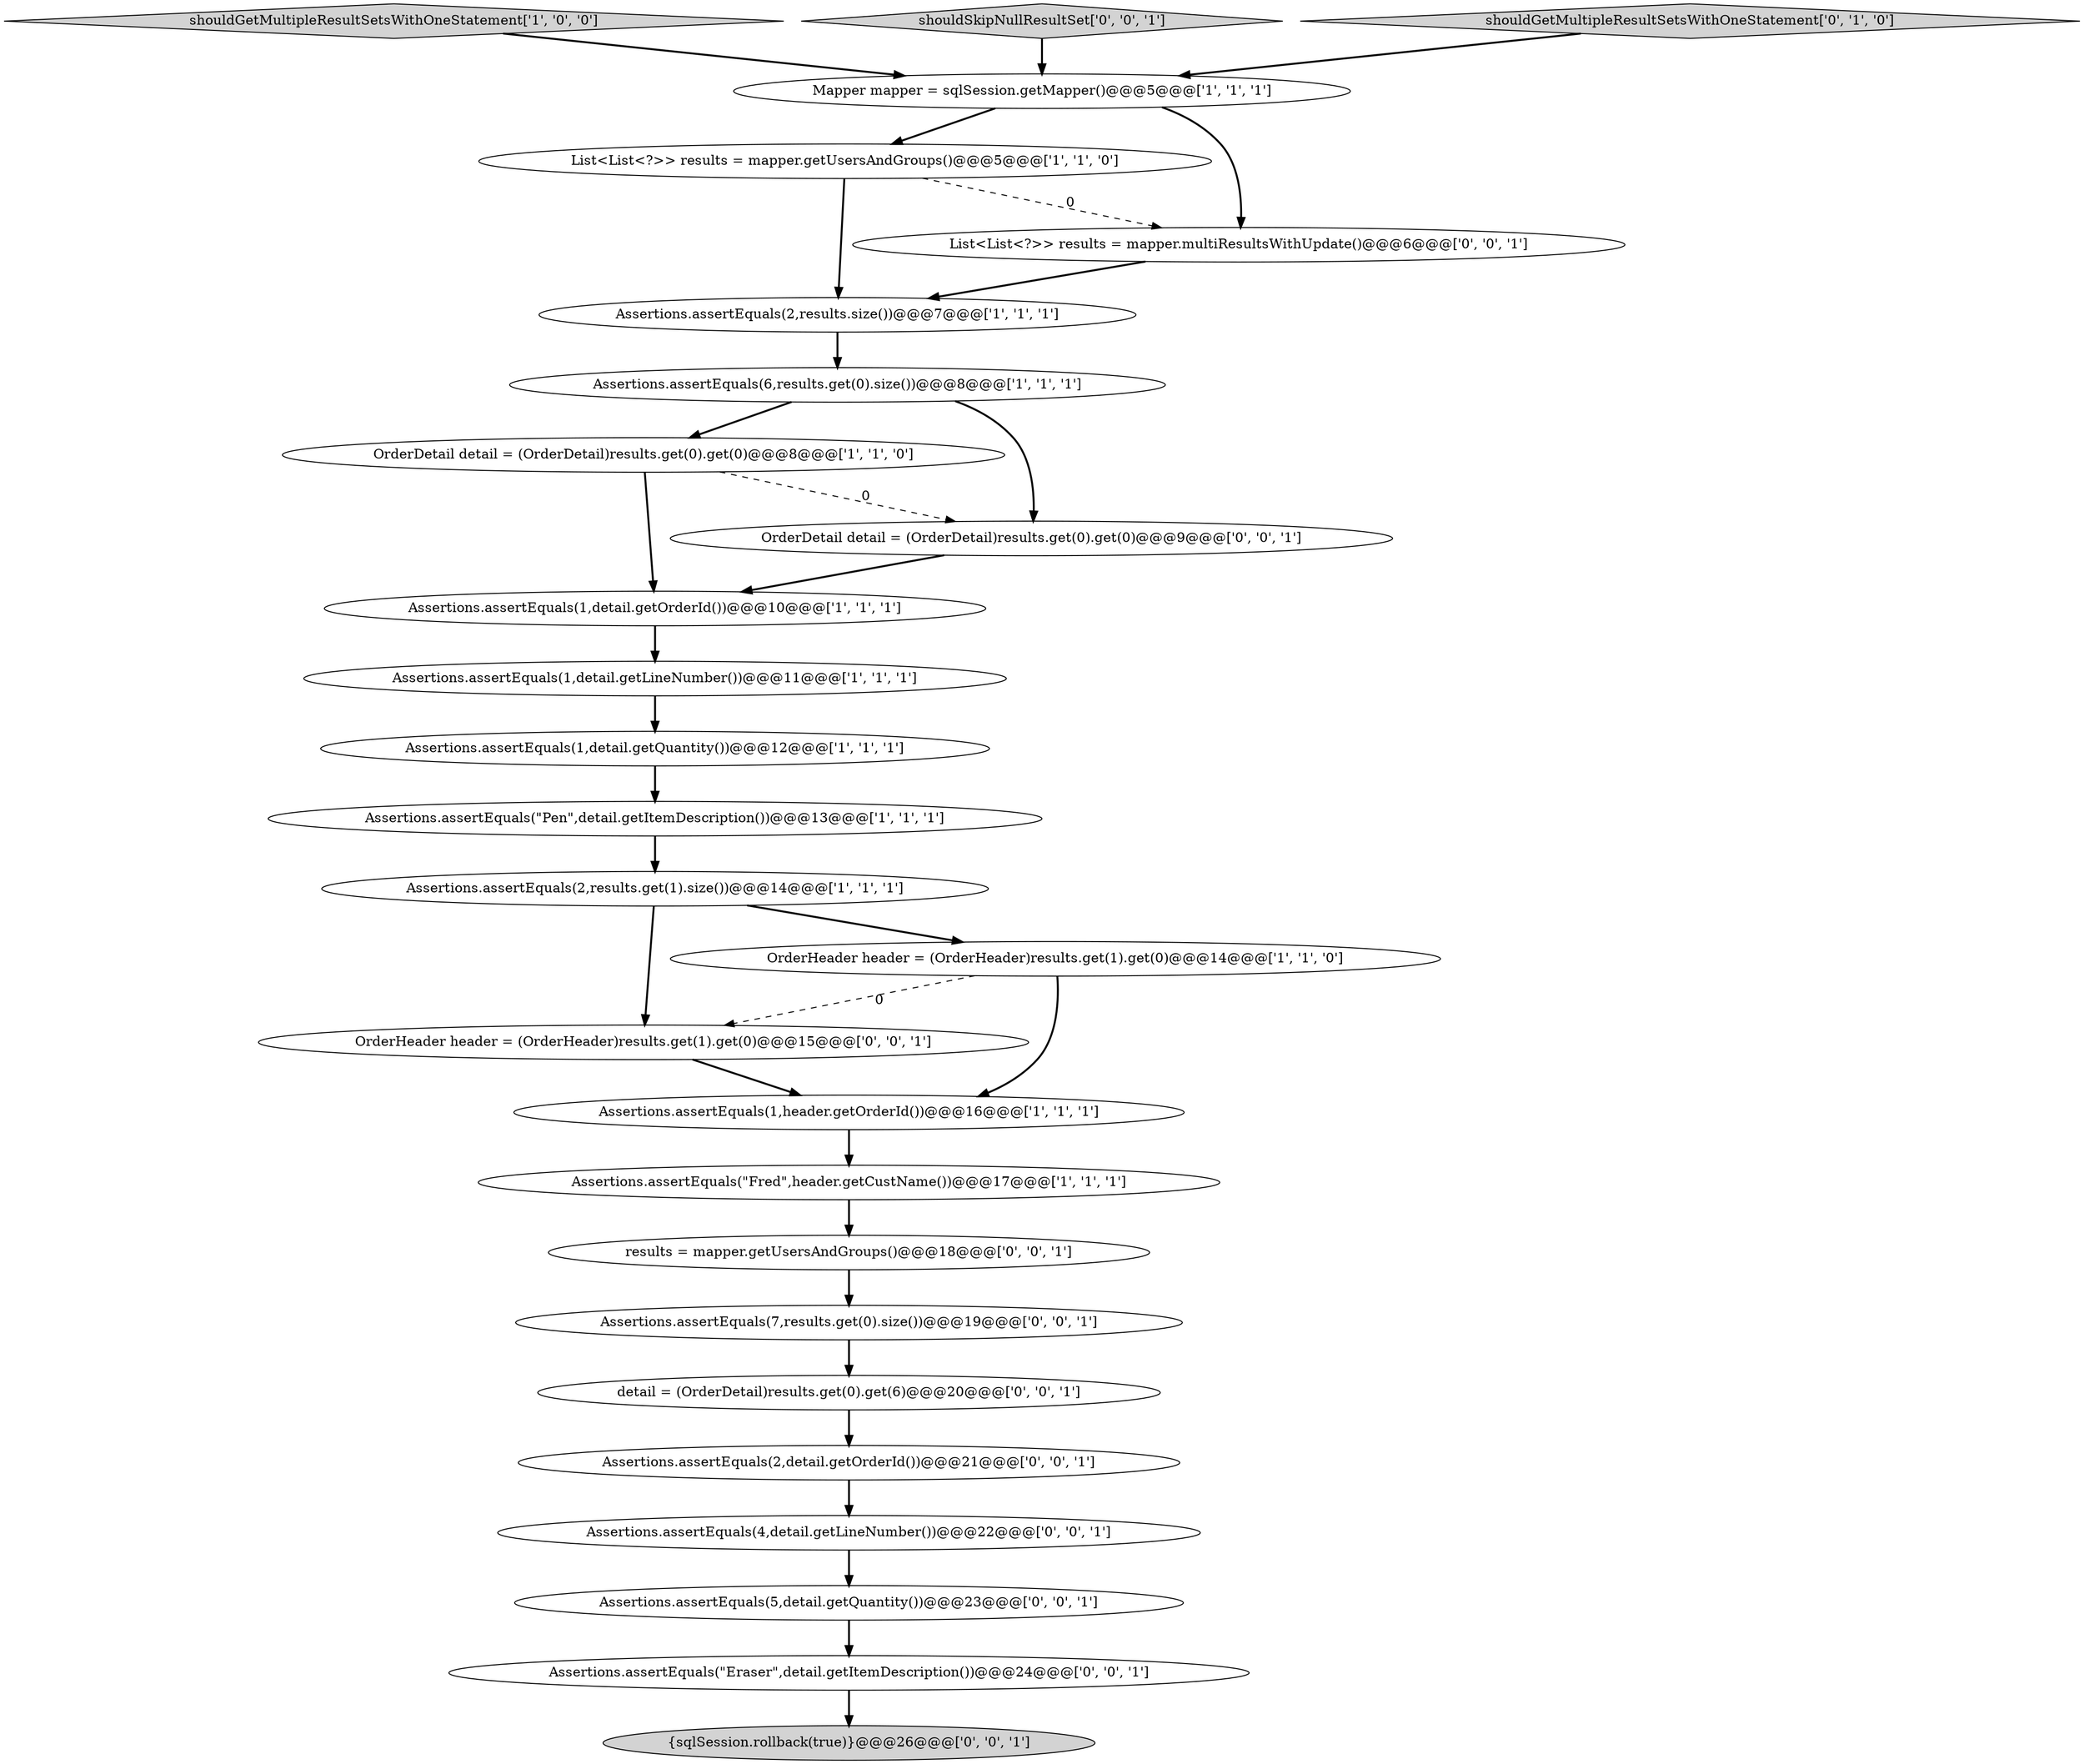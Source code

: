 digraph {
13 [style = filled, label = "Mapper mapper = sqlSession.getMapper()@@@5@@@['1', '1', '1']", fillcolor = white, shape = ellipse image = "AAA0AAABBB1BBB"];
21 [style = filled, label = "detail = (OrderDetail)results.get(0).get(6)@@@20@@@['0', '0', '1']", fillcolor = white, shape = ellipse image = "AAA0AAABBB3BBB"];
15 [style = filled, label = "Assertions.assertEquals(7,results.get(0).size())@@@19@@@['0', '0', '1']", fillcolor = white, shape = ellipse image = "AAA0AAABBB3BBB"];
12 [style = filled, label = "shouldGetMultipleResultSetsWithOneStatement['1', '0', '0']", fillcolor = lightgray, shape = diamond image = "AAA0AAABBB1BBB"];
19 [style = filled, label = "Assertions.assertEquals(\"Eraser\",detail.getItemDescription())@@@24@@@['0', '0', '1']", fillcolor = white, shape = ellipse image = "AAA0AAABBB3BBB"];
17 [style = filled, label = "OrderHeader header = (OrderHeader)results.get(1).get(0)@@@15@@@['0', '0', '1']", fillcolor = white, shape = ellipse image = "AAA0AAABBB3BBB"];
26 [style = filled, label = "Assertions.assertEquals(5,detail.getQuantity())@@@23@@@['0', '0', '1']", fillcolor = white, shape = ellipse image = "AAA0AAABBB3BBB"];
16 [style = filled, label = "shouldSkipNullResultSet['0', '0', '1']", fillcolor = lightgray, shape = diamond image = "AAA0AAABBB3BBB"];
5 [style = filled, label = "Assertions.assertEquals(1,detail.getQuantity())@@@12@@@['1', '1', '1']", fillcolor = white, shape = ellipse image = "AAA0AAABBB1BBB"];
3 [style = filled, label = "Assertions.assertEquals(2,results.get(1).size())@@@14@@@['1', '1', '1']", fillcolor = white, shape = ellipse image = "AAA0AAABBB1BBB"];
11 [style = filled, label = "OrderDetail detail = (OrderDetail)results.get(0).get(0)@@@8@@@['1', '1', '0']", fillcolor = white, shape = ellipse image = "AAA0AAABBB1BBB"];
20 [style = filled, label = "Assertions.assertEquals(4,detail.getLineNumber())@@@22@@@['0', '0', '1']", fillcolor = white, shape = ellipse image = "AAA0AAABBB3BBB"];
0 [style = filled, label = "Assertions.assertEquals(\"Fred\",header.getCustName())@@@17@@@['1', '1', '1']", fillcolor = white, shape = ellipse image = "AAA0AAABBB1BBB"];
7 [style = filled, label = "Assertions.assertEquals(6,results.get(0).size())@@@8@@@['1', '1', '1']", fillcolor = white, shape = ellipse image = "AAA0AAABBB1BBB"];
10 [style = filled, label = "OrderHeader header = (OrderHeader)results.get(1).get(0)@@@14@@@['1', '1', '0']", fillcolor = white, shape = ellipse image = "AAA0AAABBB1BBB"];
1 [style = filled, label = "List<List<?>> results = mapper.getUsersAndGroups()@@@5@@@['1', '1', '0']", fillcolor = white, shape = ellipse image = "AAA0AAABBB1BBB"];
4 [style = filled, label = "Assertions.assertEquals(1,header.getOrderId())@@@16@@@['1', '1', '1']", fillcolor = white, shape = ellipse image = "AAA0AAABBB1BBB"];
9 [style = filled, label = "Assertions.assertEquals(1,detail.getLineNumber())@@@11@@@['1', '1', '1']", fillcolor = white, shape = ellipse image = "AAA0AAABBB1BBB"];
2 [style = filled, label = "Assertions.assertEquals(\"Pen\",detail.getItemDescription())@@@13@@@['1', '1', '1']", fillcolor = white, shape = ellipse image = "AAA0AAABBB1BBB"];
14 [style = filled, label = "shouldGetMultipleResultSetsWithOneStatement['0', '1', '0']", fillcolor = lightgray, shape = diamond image = "AAA0AAABBB2BBB"];
24 [style = filled, label = "List<List<?>> results = mapper.multiResultsWithUpdate()@@@6@@@['0', '0', '1']", fillcolor = white, shape = ellipse image = "AAA0AAABBB3BBB"];
18 [style = filled, label = "results = mapper.getUsersAndGroups()@@@18@@@['0', '0', '1']", fillcolor = white, shape = ellipse image = "AAA0AAABBB3BBB"];
23 [style = filled, label = "OrderDetail detail = (OrderDetail)results.get(0).get(0)@@@9@@@['0', '0', '1']", fillcolor = white, shape = ellipse image = "AAA0AAABBB3BBB"];
22 [style = filled, label = "{sqlSession.rollback(true)}@@@26@@@['0', '0', '1']", fillcolor = lightgray, shape = ellipse image = "AAA0AAABBB3BBB"];
25 [style = filled, label = "Assertions.assertEquals(2,detail.getOrderId())@@@21@@@['0', '0', '1']", fillcolor = white, shape = ellipse image = "AAA0AAABBB3BBB"];
8 [style = filled, label = "Assertions.assertEquals(1,detail.getOrderId())@@@10@@@['1', '1', '1']", fillcolor = white, shape = ellipse image = "AAA0AAABBB1BBB"];
6 [style = filled, label = "Assertions.assertEquals(2,results.size())@@@7@@@['1', '1', '1']", fillcolor = white, shape = ellipse image = "AAA0AAABBB1BBB"];
16->13 [style = bold, label=""];
7->11 [style = bold, label=""];
13->24 [style = bold, label=""];
15->21 [style = bold, label=""];
20->26 [style = bold, label=""];
2->3 [style = bold, label=""];
18->15 [style = bold, label=""];
11->23 [style = dashed, label="0"];
21->25 [style = bold, label=""];
23->8 [style = bold, label=""];
26->19 [style = bold, label=""];
13->1 [style = bold, label=""];
4->0 [style = bold, label=""];
3->10 [style = bold, label=""];
12->13 [style = bold, label=""];
5->2 [style = bold, label=""];
25->20 [style = bold, label=""];
1->6 [style = bold, label=""];
1->24 [style = dashed, label="0"];
7->23 [style = bold, label=""];
8->9 [style = bold, label=""];
10->17 [style = dashed, label="0"];
10->4 [style = bold, label=""];
9->5 [style = bold, label=""];
11->8 [style = bold, label=""];
3->17 [style = bold, label=""];
0->18 [style = bold, label=""];
14->13 [style = bold, label=""];
6->7 [style = bold, label=""];
24->6 [style = bold, label=""];
19->22 [style = bold, label=""];
17->4 [style = bold, label=""];
}
